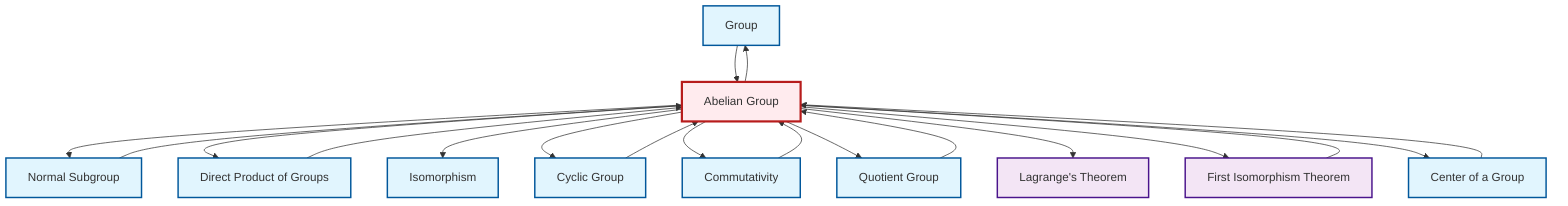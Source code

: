 graph TD
    classDef definition fill:#e1f5fe,stroke:#01579b,stroke-width:2px
    classDef theorem fill:#f3e5f5,stroke:#4a148c,stroke-width:2px
    classDef axiom fill:#fff3e0,stroke:#e65100,stroke-width:2px
    classDef example fill:#e8f5e9,stroke:#1b5e20,stroke-width:2px
    classDef current fill:#ffebee,stroke:#b71c1c,stroke-width:3px
    def-group["Group"]:::definition
    def-cyclic-group["Cyclic Group"]:::definition
    thm-first-isomorphism["First Isomorphism Theorem"]:::theorem
    def-commutativity["Commutativity"]:::definition
    thm-lagrange["Lagrange's Theorem"]:::theorem
    def-isomorphism["Isomorphism"]:::definition
    def-center-of-group["Center of a Group"]:::definition
    def-normal-subgroup["Normal Subgroup"]:::definition
    def-quotient-group["Quotient Group"]:::definition
    def-direct-product["Direct Product of Groups"]:::definition
    def-abelian-group["Abelian Group"]:::definition
    def-abelian-group --> def-normal-subgroup
    def-abelian-group --> def-group
    def-abelian-group --> def-direct-product
    def-cyclic-group --> def-abelian-group
    def-direct-product --> def-abelian-group
    thm-first-isomorphism --> def-abelian-group
    def-abelian-group --> def-isomorphism
    def-commutativity --> def-abelian-group
    def-abelian-group --> def-cyclic-group
    def-normal-subgroup --> def-abelian-group
    def-center-of-group --> def-abelian-group
    def-abelian-group --> def-commutativity
    def-quotient-group --> def-abelian-group
    def-abelian-group --> def-quotient-group
    def-abelian-group --> thm-lagrange
    def-group --> def-abelian-group
    def-abelian-group --> thm-first-isomorphism
    def-abelian-group --> def-center-of-group
    class def-abelian-group current